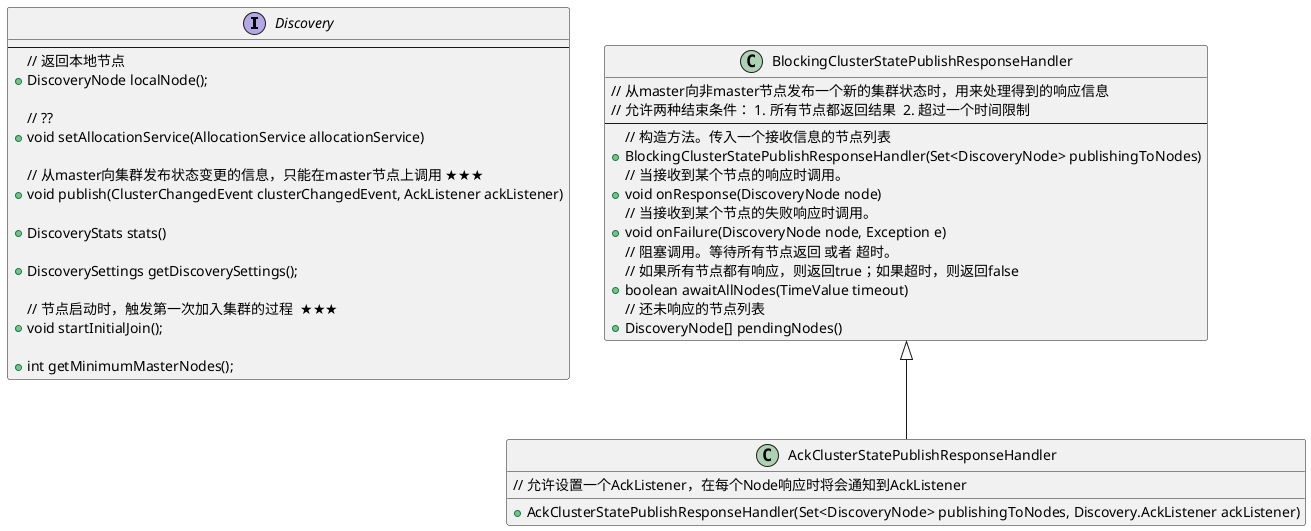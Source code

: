 @startuml

interface Discovery {
    ---
    // 返回本地节点
    +DiscoveryNode localNode();

    // ??
    +void setAllocationService(AllocationService allocationService)

    // 从master向集群发布状态变更的信息，只能在master节点上调用 ★★★
    +void publish(ClusterChangedEvent clusterChangedEvent, AckListener ackListener)

    +DiscoveryStats stats()

    +DiscoverySettings getDiscoverySettings();

    // 节点启动时，触发第一次加入集群的过程  ★★★
    +void startInitialJoin();

    +int getMinimumMasterNodes();
}

class BlockingClusterStatePublishResponseHandler{
    // 从master向非master节点发布一个新的集群状态时，用来处理得到的响应信息
    // 允许两种结束条件： 1. 所有节点都返回结果  2. 超过一个时间限制
    ---
    // 构造方法。传入一个接收信息的节点列表
    +BlockingClusterStatePublishResponseHandler(Set<DiscoveryNode> publishingToNodes)
    // 当接收到某个节点的响应时调用。
    + void onResponse(DiscoveryNode node)
    // 当接收到某个节点的失败响应时调用。
    + void onFailure(DiscoveryNode node, Exception e)
    // 阻塞调用。等待所有节点返回 或者 超时。
    // 如果所有节点都有响应，则返回true；如果超时，则返回false
    + boolean awaitAllNodes(TimeValue timeout)
    // 还未响应的节点列表
    + DiscoveryNode[] pendingNodes()
}

class AckClusterStatePublishResponseHandler extends BlockingClusterStatePublishResponseHandler{
    // 允许设置一个AckListener，在每个Node响应时将会通知到AckListener
    +AckClusterStatePublishResponseHandler(Set<DiscoveryNode> publishingToNodes, Discovery.AckListener ackListener)
}

@enduml